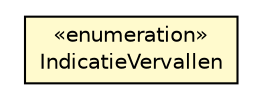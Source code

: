 #!/usr/local/bin/dot
#
# Class diagram 
# Generated by UMLGraph version R5_6-24-gf6e263 (http://www.umlgraph.org/)
#

digraph G {
	edge [fontname="Helvetica",fontsize=10,labelfontname="Helvetica",labelfontsize=10];
	node [fontname="Helvetica",fontsize=10,shape=plaintext];
	nodesep=0.25;
	ranksep=0.5;
	// nl.egem.stuf.sector.bg._0204.IndicatieVervallen
	c71015 [label=<<table title="nl.egem.stuf.sector.bg._0204.IndicatieVervallen" border="0" cellborder="1" cellspacing="0" cellpadding="2" port="p" bgcolor="lemonChiffon" href="./IndicatieVervallen.html">
		<tr><td><table border="0" cellspacing="0" cellpadding="1">
<tr><td align="center" balign="center"> &#171;enumeration&#187; </td></tr>
<tr><td align="center" balign="center"> IndicatieVervallen </td></tr>
		</table></td></tr>
		</table>>, URL="./IndicatieVervallen.html", fontname="Helvetica", fontcolor="black", fontsize=10.0];
}

